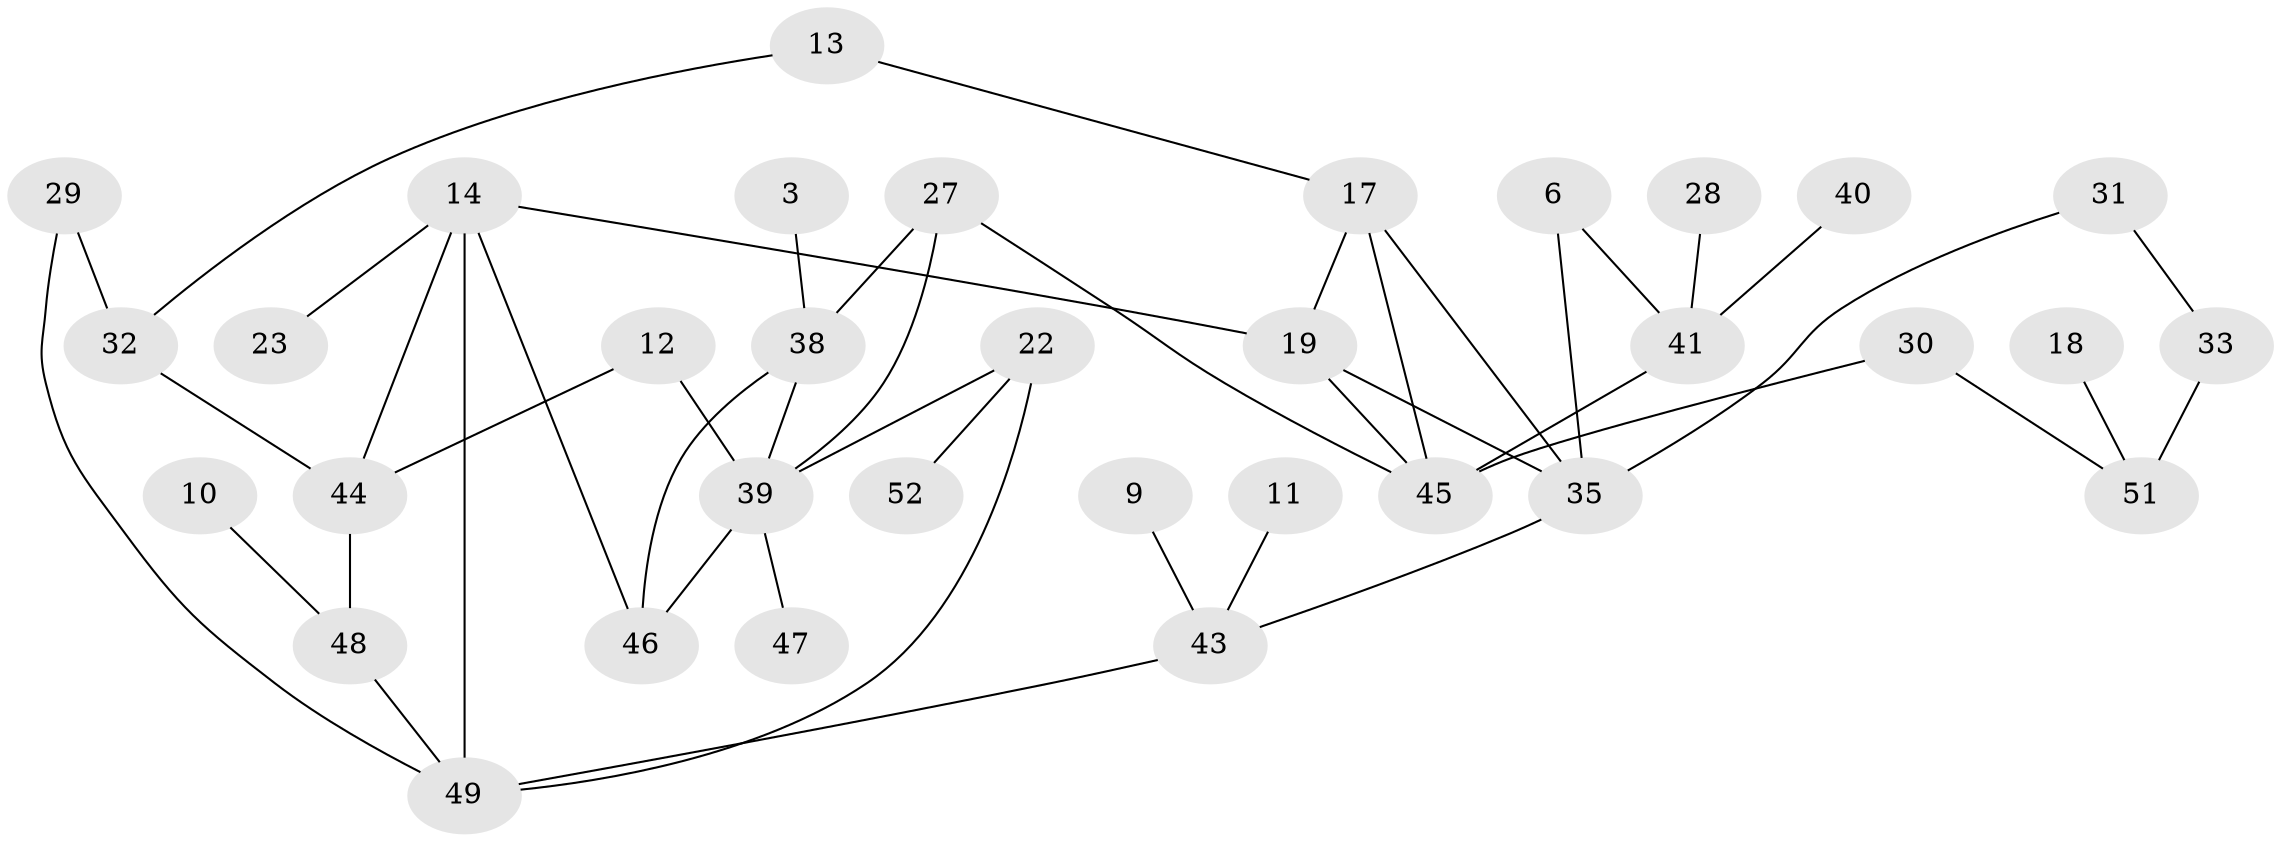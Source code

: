 // original degree distribution, {0: 0.14563106796116504, 2: 0.2815533980582524, 1: 0.24271844660194175, 3: 0.21359223300970873, 4: 0.08737864077669903, 5: 0.02912621359223301}
// Generated by graph-tools (version 1.1) at 2025/49/03/09/25 03:49:09]
// undirected, 34 vertices, 46 edges
graph export_dot {
graph [start="1"]
  node [color=gray90,style=filled];
  3;
  6;
  9;
  10;
  11;
  12;
  13;
  14;
  17;
  18;
  19;
  22;
  23;
  27;
  28;
  29;
  30;
  31;
  32;
  33;
  35;
  38;
  39;
  40;
  41;
  43;
  44;
  45;
  46;
  47;
  48;
  49;
  51;
  52;
  3 -- 38 [weight=1.0];
  6 -- 35 [weight=1.0];
  6 -- 41 [weight=1.0];
  9 -- 43 [weight=1.0];
  10 -- 48 [weight=1.0];
  11 -- 43 [weight=1.0];
  12 -- 39 [weight=1.0];
  12 -- 44 [weight=1.0];
  13 -- 17 [weight=1.0];
  13 -- 32 [weight=1.0];
  14 -- 19 [weight=1.0];
  14 -- 23 [weight=1.0];
  14 -- 44 [weight=1.0];
  14 -- 46 [weight=1.0];
  14 -- 49 [weight=1.0];
  17 -- 19 [weight=1.0];
  17 -- 35 [weight=1.0];
  17 -- 45 [weight=1.0];
  18 -- 51 [weight=1.0];
  19 -- 35 [weight=1.0];
  19 -- 45 [weight=1.0];
  22 -- 39 [weight=1.0];
  22 -- 49 [weight=1.0];
  22 -- 52 [weight=1.0];
  27 -- 38 [weight=1.0];
  27 -- 39 [weight=1.0];
  27 -- 45 [weight=1.0];
  28 -- 41 [weight=1.0];
  29 -- 32 [weight=1.0];
  29 -- 49 [weight=1.0];
  30 -- 45 [weight=1.0];
  30 -- 51 [weight=1.0];
  31 -- 33 [weight=1.0];
  31 -- 35 [weight=1.0];
  32 -- 44 [weight=1.0];
  33 -- 51 [weight=2.0];
  35 -- 43 [weight=1.0];
  38 -- 39 [weight=1.0];
  38 -- 46 [weight=2.0];
  39 -- 46 [weight=1.0];
  39 -- 47 [weight=1.0];
  40 -- 41 [weight=1.0];
  41 -- 45 [weight=1.0];
  43 -- 49 [weight=1.0];
  44 -- 48 [weight=1.0];
  48 -- 49 [weight=1.0];
}
